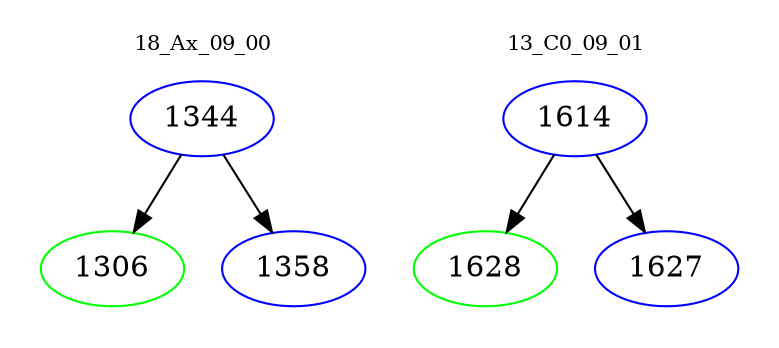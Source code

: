 digraph{
subgraph cluster_0 {
color = white
label = "18_Ax_09_00";
fontsize=10;
T0_1344 [label="1344", color="blue"]
T0_1344 -> T0_1306 [color="black"]
T0_1306 [label="1306", color="green"]
T0_1344 -> T0_1358 [color="black"]
T0_1358 [label="1358", color="blue"]
}
subgraph cluster_1 {
color = white
label = "13_C0_09_01";
fontsize=10;
T1_1614 [label="1614", color="blue"]
T1_1614 -> T1_1628 [color="black"]
T1_1628 [label="1628", color="green"]
T1_1614 -> T1_1627 [color="black"]
T1_1627 [label="1627", color="blue"]
}
}
